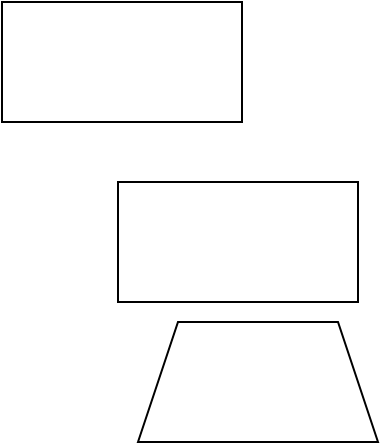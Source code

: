 <mxfile version="20.2.3" type="device"><diagram id="5wQFjr3sAsKjKQ4Ae8Vj" name="Page-1"><mxGraphModel dx="946" dy="672" grid="1" gridSize="10" guides="1" tooltips="1" connect="1" arrows="1" fold="1" page="1" pageScale="1" pageWidth="583" pageHeight="827" math="0" shadow="0"><root><mxCell id="0"/><mxCell id="1" parent="0"/><mxCell id="2p9P_W4ovnusZQecJ4TK-1" value="" style="rounded=0;whiteSpace=wrap;html=1;" vertex="1" parent="1"><mxGeometry x="230" y="320" width="120" height="60" as="geometry"/></mxCell><mxCell id="2p9P_W4ovnusZQecJ4TK-2" value="" style="rounded=0;whiteSpace=wrap;html=1;" vertex="1" parent="1"><mxGeometry x="172" y="230" width="120" height="60" as="geometry"/></mxCell><mxCell id="2p9P_W4ovnusZQecJ4TK-4" value="" style="shape=trapezoid;perimeter=trapezoidPerimeter;whiteSpace=wrap;html=1;fixedSize=1;" vertex="1" parent="1"><mxGeometry x="240" y="390" width="120" height="60" as="geometry"/></mxCell></root></mxGraphModel></diagram></mxfile>